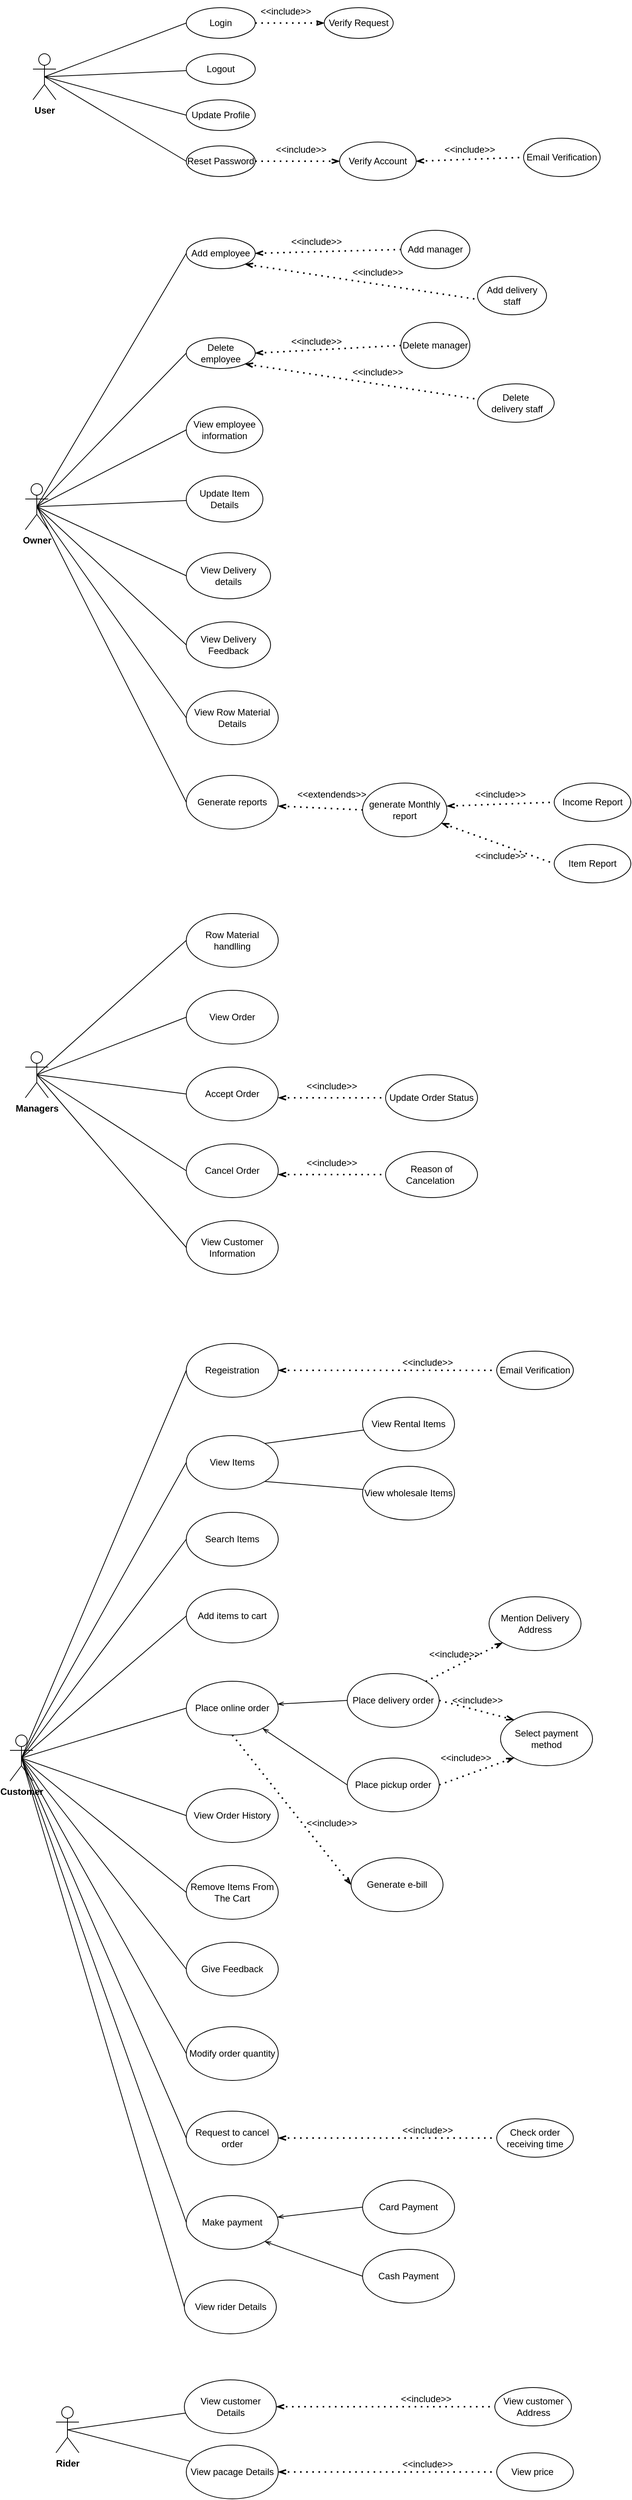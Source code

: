 <mxfile version="23.1.5" type="device">
  <diagram name="Page-1" id="PQzVQOpp44N9ju4Eo7jp">
    <mxGraphModel dx="1434" dy="836" grid="1" gridSize="10" guides="1" tooltips="1" connect="1" arrows="1" fold="1" page="1" pageScale="1" pageWidth="850" pageHeight="1100" math="0" shadow="0">
      <root>
        <mxCell id="0" />
        <mxCell id="1" parent="0" />
        <mxCell id="8U288hd-d6_1_I51lwPs-1" value="&lt;b&gt;User&lt;/b&gt;" style="shape=umlActor;verticalLabelPosition=bottom;verticalAlign=top;html=1;outlineConnect=0;" parent="1" vertex="1">
          <mxGeometry x="50" y="80" width="30" height="60" as="geometry" />
        </mxCell>
        <mxCell id="8U288hd-d6_1_I51lwPs-8" style="rounded=0;orthogonalLoop=1;jettySize=auto;html=1;endArrow=none;endFill=0;entryX=0.5;entryY=0.5;entryDx=0;entryDy=0;entryPerimeter=0;exitX=0;exitY=0.5;exitDx=0;exitDy=0;" parent="1" source="8U288hd-d6_1_I51lwPs-6" target="8U288hd-d6_1_I51lwPs-1" edge="1">
          <mxGeometry relative="1" as="geometry" />
        </mxCell>
        <mxCell id="8U288hd-d6_1_I51lwPs-6" value="Login" style="ellipse;whiteSpace=wrap;html=1;" parent="1" vertex="1">
          <mxGeometry x="250" y="20" width="90" height="40" as="geometry" />
        </mxCell>
        <mxCell id="8U288hd-d6_1_I51lwPs-7" value="Verify Request" style="ellipse;whiteSpace=wrap;html=1;" parent="1" vertex="1">
          <mxGeometry x="430" y="20" width="90" height="40" as="geometry" />
        </mxCell>
        <mxCell id="8U288hd-d6_1_I51lwPs-9" value="" style="endArrow=openThin;dashed=1;html=1;dashPattern=1 3;strokeWidth=2;rounded=0;exitX=1;exitY=0.5;exitDx=0;exitDy=0;entryX=0;entryY=0.5;entryDx=0;entryDy=0;startArrow=none;startFill=0;endFill=0;" parent="1" source="8U288hd-d6_1_I51lwPs-6" target="8U288hd-d6_1_I51lwPs-7" edge="1">
          <mxGeometry width="50" height="50" relative="1" as="geometry">
            <mxPoint x="460" y="220" as="sourcePoint" />
            <mxPoint x="510" y="170" as="targetPoint" />
          </mxGeometry>
        </mxCell>
        <mxCell id="8U288hd-d6_1_I51lwPs-10" value="&amp;lt;&amp;lt;include&amp;gt;&amp;gt;" style="text;html=1;strokeColor=none;fillColor=none;align=center;verticalAlign=middle;whiteSpace=wrap;rounded=0;" parent="1" vertex="1">
          <mxGeometry x="350" y="10" width="60" height="30" as="geometry" />
        </mxCell>
        <mxCell id="8U288hd-d6_1_I51lwPs-11" value="Logout" style="ellipse;whiteSpace=wrap;html=1;" parent="1" vertex="1">
          <mxGeometry x="250" y="80" width="90" height="40" as="geometry" />
        </mxCell>
        <mxCell id="8U288hd-d6_1_I51lwPs-12" style="rounded=0;orthogonalLoop=1;jettySize=auto;html=1;entryX=0.5;entryY=0.5;entryDx=0;entryDy=0;entryPerimeter=0;endArrow=none;endFill=0;" parent="1" source="8U288hd-d6_1_I51lwPs-11" target="8U288hd-d6_1_I51lwPs-1" edge="1">
          <mxGeometry relative="1" as="geometry" />
        </mxCell>
        <mxCell id="8U288hd-d6_1_I51lwPs-13" value="Update Profile" style="ellipse;whiteSpace=wrap;html=1;" parent="1" vertex="1">
          <mxGeometry x="250" y="140" width="90" height="40" as="geometry" />
        </mxCell>
        <mxCell id="8U288hd-d6_1_I51lwPs-14" style="rounded=0;orthogonalLoop=1;jettySize=auto;html=1;entryX=0.5;entryY=0.5;entryDx=0;entryDy=0;entryPerimeter=0;endArrow=none;endFill=0;exitX=0;exitY=0.5;exitDx=0;exitDy=0;" parent="1" source="8U288hd-d6_1_I51lwPs-13" target="8U288hd-d6_1_I51lwPs-1" edge="1">
          <mxGeometry relative="1" as="geometry" />
        </mxCell>
        <mxCell id="8U288hd-d6_1_I51lwPs-15" value="Reset Password" style="ellipse;whiteSpace=wrap;html=1;" parent="1" vertex="1">
          <mxGeometry x="250" y="200" width="90" height="40" as="geometry" />
        </mxCell>
        <mxCell id="8U288hd-d6_1_I51lwPs-16" style="edgeStyle=none;shape=connector;rounded=0;orthogonalLoop=1;jettySize=auto;html=1;entryX=0.5;entryY=0.5;entryDx=0;entryDy=0;entryPerimeter=0;labelBackgroundColor=default;strokeColor=default;align=center;verticalAlign=middle;fontFamily=Helvetica;fontSize=11;fontColor=default;endArrow=none;endFill=0;exitX=0;exitY=0.5;exitDx=0;exitDy=0;" parent="1" source="8U288hd-d6_1_I51lwPs-15" target="8U288hd-d6_1_I51lwPs-1" edge="1">
          <mxGeometry relative="1" as="geometry" />
        </mxCell>
        <mxCell id="8U288hd-d6_1_I51lwPs-17" value="Verify Account" style="ellipse;whiteSpace=wrap;html=1;" parent="1" vertex="1">
          <mxGeometry x="450" y="195" width="100" height="50" as="geometry" />
        </mxCell>
        <mxCell id="8U288hd-d6_1_I51lwPs-18" value="" style="endArrow=openThin;dashed=1;html=1;dashPattern=1 3;strokeWidth=2;rounded=0;exitX=1;exitY=0.5;exitDx=0;exitDy=0;entryX=0;entryY=0.5;entryDx=0;entryDy=0;startArrow=none;startFill=0;endFill=0;" parent="1" target="8U288hd-d6_1_I51lwPs-17" edge="1">
          <mxGeometry width="50" height="50" relative="1" as="geometry">
            <mxPoint x="340" y="220" as="sourcePoint" />
            <mxPoint x="530" y="350" as="targetPoint" />
          </mxGeometry>
        </mxCell>
        <mxCell id="8U288hd-d6_1_I51lwPs-19" value="&amp;lt;&amp;lt;include&amp;gt;&amp;gt;" style="text;html=1;strokeColor=none;fillColor=none;align=center;verticalAlign=middle;whiteSpace=wrap;rounded=0;" parent="1" vertex="1">
          <mxGeometry x="370" y="190" width="60" height="30" as="geometry" />
        </mxCell>
        <mxCell id="8U288hd-d6_1_I51lwPs-21" value="Email Verification" style="ellipse;whiteSpace=wrap;html=1;" parent="1" vertex="1">
          <mxGeometry x="690" y="190" width="100" height="50" as="geometry" />
        </mxCell>
        <mxCell id="8U288hd-d6_1_I51lwPs-24" value="" style="endArrow=none;dashed=1;html=1;dashPattern=1 3;strokeWidth=2;rounded=0;labelBackgroundColor=default;strokeColor=default;align=center;verticalAlign=middle;fontFamily=Helvetica;fontSize=11;fontColor=default;shape=connector;exitX=1;exitY=0.5;exitDx=0;exitDy=0;entryX=0;entryY=0.5;entryDx=0;entryDy=0;startArrow=openThin;startFill=0;" parent="1" source="8U288hd-d6_1_I51lwPs-17" target="8U288hd-d6_1_I51lwPs-21" edge="1">
          <mxGeometry width="50" height="50" relative="1" as="geometry">
            <mxPoint x="480" y="200" as="sourcePoint" />
            <mxPoint x="530" y="150" as="targetPoint" />
          </mxGeometry>
        </mxCell>
        <mxCell id="8U288hd-d6_1_I51lwPs-25" value="&amp;lt;&amp;lt;include&amp;gt;&amp;gt;" style="text;html=1;strokeColor=none;fillColor=none;align=center;verticalAlign=middle;whiteSpace=wrap;rounded=0;" parent="1" vertex="1">
          <mxGeometry x="590" y="190" width="60" height="30" as="geometry" />
        </mxCell>
        <mxCell id="8U288hd-d6_1_I51lwPs-26" value="&lt;b&gt;Owner&lt;br&gt;&lt;/b&gt;" style="shape=umlActor;verticalLabelPosition=bottom;verticalAlign=top;html=1;outlineConnect=0;" parent="1" vertex="1">
          <mxGeometry x="40" y="640" width="30" height="60" as="geometry" />
        </mxCell>
        <mxCell id="8U288hd-d6_1_I51lwPs-27" value="Add employee" style="ellipse;whiteSpace=wrap;html=1;" parent="1" vertex="1">
          <mxGeometry x="250" y="320" width="90" height="40" as="geometry" />
        </mxCell>
        <mxCell id="8U288hd-d6_1_I51lwPs-29" value="Add manager" style="ellipse;whiteSpace=wrap;html=1;" parent="1" vertex="1">
          <mxGeometry x="530" y="310" width="90" height="50" as="geometry" />
        </mxCell>
        <mxCell id="8U288hd-d6_1_I51lwPs-30" value="" style="endArrow=none;dashed=1;html=1;dashPattern=1 3;strokeWidth=2;rounded=0;labelBackgroundColor=default;strokeColor=default;align=center;verticalAlign=middle;fontFamily=Helvetica;fontSize=11;fontColor=default;shape=connector;exitX=1;exitY=0.5;exitDx=0;exitDy=0;entryX=0;entryY=0.5;entryDx=0;entryDy=0;startArrow=openThin;startFill=0;" parent="1" target="8U288hd-d6_1_I51lwPs-29" edge="1">
          <mxGeometry width="50" height="50" relative="1" as="geometry">
            <mxPoint x="340" y="340" as="sourcePoint" />
            <mxPoint x="330" y="270" as="targetPoint" />
          </mxGeometry>
        </mxCell>
        <mxCell id="8U288hd-d6_1_I51lwPs-31" value="&amp;lt;&amp;lt;include&amp;gt;&amp;gt;" style="text;html=1;strokeColor=none;fillColor=none;align=center;verticalAlign=middle;whiteSpace=wrap;rounded=0;" parent="1" vertex="1">
          <mxGeometry x="390" y="310" width="60" height="30" as="geometry" />
        </mxCell>
        <mxCell id="8U288hd-d6_1_I51lwPs-32" value="Add delivery staff" style="ellipse;whiteSpace=wrap;html=1;" parent="1" vertex="1">
          <mxGeometry x="630" y="370" width="90" height="50" as="geometry" />
        </mxCell>
        <mxCell id="8U288hd-d6_1_I51lwPs-33" value="" style="endArrow=none;dashed=1;html=1;dashPattern=1 3;strokeWidth=2;rounded=0;labelBackgroundColor=default;strokeColor=default;align=center;verticalAlign=middle;fontFamily=Helvetica;fontSize=11;fontColor=default;shape=connector;entryX=0;entryY=0.5;entryDx=0;entryDy=0;startArrow=openThin;startFill=0;exitX=1;exitY=1;exitDx=0;exitDy=0;" parent="1" source="8U288hd-d6_1_I51lwPs-27" edge="1">
          <mxGeometry width="50" height="50" relative="1" as="geometry">
            <mxPoint x="470" y="370" as="sourcePoint" />
            <mxPoint x="630" y="400" as="targetPoint" />
          </mxGeometry>
        </mxCell>
        <mxCell id="8U288hd-d6_1_I51lwPs-36" value="&amp;lt;&amp;lt;include&amp;gt;&amp;gt;" style="text;html=1;strokeColor=none;fillColor=none;align=center;verticalAlign=middle;whiteSpace=wrap;rounded=0;" parent="1" vertex="1">
          <mxGeometry x="470" y="350" width="60" height="30" as="geometry" />
        </mxCell>
        <mxCell id="8U288hd-d6_1_I51lwPs-48" style="edgeStyle=none;shape=connector;rounded=0;orthogonalLoop=1;jettySize=auto;html=1;labelBackgroundColor=default;strokeColor=default;align=center;verticalAlign=middle;fontFamily=Helvetica;fontSize=11;fontColor=default;endArrow=none;endFill=0;entryX=0.5;entryY=0.5;entryDx=0;entryDy=0;entryPerimeter=0;exitX=0;exitY=0.5;exitDx=0;exitDy=0;" parent="1" source="8U288hd-d6_1_I51lwPs-40" target="8U288hd-d6_1_I51lwPs-26" edge="1">
          <mxGeometry relative="1" as="geometry" />
        </mxCell>
        <mxCell id="8U288hd-d6_1_I51lwPs-40" value="Delete employee" style="ellipse;whiteSpace=wrap;html=1;" parent="1" vertex="1">
          <mxGeometry x="250" y="450" width="90" height="40" as="geometry" />
        </mxCell>
        <mxCell id="8U288hd-d6_1_I51lwPs-41" value="Delete manager" style="ellipse;whiteSpace=wrap;html=1;" parent="1" vertex="1">
          <mxGeometry x="530" y="430" width="90" height="60" as="geometry" />
        </mxCell>
        <mxCell id="8U288hd-d6_1_I51lwPs-42" value="" style="endArrow=none;dashed=1;html=1;dashPattern=1 3;strokeWidth=2;rounded=0;labelBackgroundColor=default;strokeColor=default;align=center;verticalAlign=middle;fontFamily=Helvetica;fontSize=11;fontColor=default;shape=connector;exitX=1;exitY=0.5;exitDx=0;exitDy=0;entryX=0;entryY=0.5;entryDx=0;entryDy=0;startArrow=openThin;startFill=0;" parent="1" target="8U288hd-d6_1_I51lwPs-41" edge="1">
          <mxGeometry width="50" height="50" relative="1" as="geometry">
            <mxPoint x="340" y="470" as="sourcePoint" />
            <mxPoint x="330" y="400" as="targetPoint" />
          </mxGeometry>
        </mxCell>
        <mxCell id="8U288hd-d6_1_I51lwPs-43" value="&amp;lt;&amp;lt;include&amp;gt;&amp;gt;" style="text;html=1;strokeColor=none;fillColor=none;align=center;verticalAlign=middle;whiteSpace=wrap;rounded=0;" parent="1" vertex="1">
          <mxGeometry x="390" y="440" width="60" height="30" as="geometry" />
        </mxCell>
        <mxCell id="8U288hd-d6_1_I51lwPs-44" value="Delete&lt;br&gt;&amp;nbsp;delivery staff" style="ellipse;whiteSpace=wrap;html=1;" parent="1" vertex="1">
          <mxGeometry x="630" y="510" width="100" height="50" as="geometry" />
        </mxCell>
        <mxCell id="8U288hd-d6_1_I51lwPs-45" value="" style="endArrow=none;dashed=1;html=1;dashPattern=1 3;strokeWidth=2;rounded=0;labelBackgroundColor=default;strokeColor=default;align=center;verticalAlign=middle;fontFamily=Helvetica;fontSize=11;fontColor=default;shape=connector;entryX=0;entryY=0.5;entryDx=0;entryDy=0;startArrow=openThin;startFill=0;exitX=1;exitY=1;exitDx=0;exitDy=0;" parent="1" source="8U288hd-d6_1_I51lwPs-40" edge="1">
          <mxGeometry width="50" height="50" relative="1" as="geometry">
            <mxPoint x="470" y="500" as="sourcePoint" />
            <mxPoint x="630" y="530" as="targetPoint" />
          </mxGeometry>
        </mxCell>
        <mxCell id="8U288hd-d6_1_I51lwPs-46" value="&amp;lt;&amp;lt;include&amp;gt;&amp;gt;" style="text;html=1;strokeColor=none;fillColor=none;align=center;verticalAlign=middle;whiteSpace=wrap;rounded=0;" parent="1" vertex="1">
          <mxGeometry x="470" y="480" width="60" height="30" as="geometry" />
        </mxCell>
        <mxCell id="8U288hd-d6_1_I51lwPs-47" style="edgeStyle=none;shape=connector;rounded=0;orthogonalLoop=1;jettySize=auto;html=1;entryX=0.5;entryY=0.5;entryDx=0;entryDy=0;entryPerimeter=0;labelBackgroundColor=default;strokeColor=default;align=center;verticalAlign=middle;fontFamily=Helvetica;fontSize=11;fontColor=default;endArrow=none;endFill=0;exitX=0;exitY=0.5;exitDx=0;exitDy=0;" parent="1" source="8U288hd-d6_1_I51lwPs-27" target="8U288hd-d6_1_I51lwPs-26" edge="1">
          <mxGeometry relative="1" as="geometry" />
        </mxCell>
        <mxCell id="8U288hd-d6_1_I51lwPs-49" value="View employee information" style="ellipse;whiteSpace=wrap;html=1;" parent="1" vertex="1">
          <mxGeometry x="250" y="540" width="100" height="60" as="geometry" />
        </mxCell>
        <mxCell id="8U288hd-d6_1_I51lwPs-50" style="edgeStyle=none;shape=connector;rounded=0;orthogonalLoop=1;jettySize=auto;html=1;entryX=0.5;entryY=0.5;entryDx=0;entryDy=0;entryPerimeter=0;labelBackgroundColor=default;strokeColor=default;align=center;verticalAlign=middle;fontFamily=Helvetica;fontSize=11;fontColor=default;endArrow=none;endFill=0;exitX=0;exitY=0.5;exitDx=0;exitDy=0;" parent="1" source="8U288hd-d6_1_I51lwPs-49" target="8U288hd-d6_1_I51lwPs-26" edge="1">
          <mxGeometry relative="1" as="geometry" />
        </mxCell>
        <mxCell id="8U288hd-d6_1_I51lwPs-51" value="Update Item Details&lt;br&gt;" style="ellipse;whiteSpace=wrap;html=1;" parent="1" vertex="1">
          <mxGeometry x="250" y="630" width="100" height="60" as="geometry" />
        </mxCell>
        <mxCell id="8U288hd-d6_1_I51lwPs-52" style="edgeStyle=none;shape=connector;rounded=0;orthogonalLoop=1;jettySize=auto;html=1;entryX=0.5;entryY=0.5;entryDx=0;entryDy=0;entryPerimeter=0;labelBackgroundColor=default;strokeColor=default;align=center;verticalAlign=middle;fontFamily=Helvetica;fontSize=11;fontColor=default;endArrow=none;endFill=0;" parent="1" source="8U288hd-d6_1_I51lwPs-51" target="8U288hd-d6_1_I51lwPs-26" edge="1">
          <mxGeometry relative="1" as="geometry" />
        </mxCell>
        <mxCell id="8U288hd-d6_1_I51lwPs-53" value="View Delivery details" style="ellipse;whiteSpace=wrap;html=1;" parent="1" vertex="1">
          <mxGeometry x="250" y="730" width="110" height="60" as="geometry" />
        </mxCell>
        <mxCell id="8U288hd-d6_1_I51lwPs-54" style="edgeStyle=none;shape=connector;rounded=0;orthogonalLoop=1;jettySize=auto;html=1;entryX=0.5;entryY=0.5;entryDx=0;entryDy=0;entryPerimeter=0;labelBackgroundColor=default;strokeColor=default;align=center;verticalAlign=middle;fontFamily=Helvetica;fontSize=11;fontColor=default;endArrow=none;endFill=0;exitX=0;exitY=0.5;exitDx=0;exitDy=0;" parent="1" source="8U288hd-d6_1_I51lwPs-53" target="8U288hd-d6_1_I51lwPs-26" edge="1">
          <mxGeometry relative="1" as="geometry" />
        </mxCell>
        <mxCell id="8U288hd-d6_1_I51lwPs-56" value="View Delivery Feedback" style="ellipse;whiteSpace=wrap;html=1;" parent="1" vertex="1">
          <mxGeometry x="250" y="820" width="110" height="60" as="geometry" />
        </mxCell>
        <mxCell id="8U288hd-d6_1_I51lwPs-57" style="edgeStyle=none;shape=connector;rounded=0;orthogonalLoop=1;jettySize=auto;html=1;entryX=0.5;entryY=0.5;entryDx=0;entryDy=0;entryPerimeter=0;labelBackgroundColor=default;strokeColor=default;align=center;verticalAlign=middle;fontFamily=Helvetica;fontSize=11;fontColor=default;endArrow=none;endFill=0;exitX=0;exitY=0.5;exitDx=0;exitDy=0;" parent="1" source="8U288hd-d6_1_I51lwPs-56" target="8U288hd-d6_1_I51lwPs-26" edge="1">
          <mxGeometry relative="1" as="geometry" />
        </mxCell>
        <mxCell id="8U288hd-d6_1_I51lwPs-59" style="edgeStyle=none;shape=connector;rounded=0;orthogonalLoop=1;jettySize=auto;html=1;labelBackgroundColor=default;strokeColor=default;align=center;verticalAlign=middle;fontFamily=Helvetica;fontSize=11;fontColor=default;endArrow=none;endFill=0;entryX=0.5;entryY=0.5;entryDx=0;entryDy=0;entryPerimeter=0;exitX=0;exitY=0.5;exitDx=0;exitDy=0;" parent="1" source="8U288hd-d6_1_I51lwPs-58" target="8U288hd-d6_1_I51lwPs-26" edge="1">
          <mxGeometry relative="1" as="geometry" />
        </mxCell>
        <mxCell id="8U288hd-d6_1_I51lwPs-58" value="View Row Material Details" style="ellipse;whiteSpace=wrap;html=1;" parent="1" vertex="1">
          <mxGeometry x="250" y="910" width="120" height="70" as="geometry" />
        </mxCell>
        <mxCell id="8U288hd-d6_1_I51lwPs-60" value="Generate reports" style="ellipse;whiteSpace=wrap;html=1;" parent="1" vertex="1">
          <mxGeometry x="250" y="1020" width="120" height="70" as="geometry" />
        </mxCell>
        <mxCell id="8U288hd-d6_1_I51lwPs-61" style="edgeStyle=none;shape=connector;rounded=0;orthogonalLoop=1;jettySize=auto;html=1;entryX=0.5;entryY=0.5;entryDx=0;entryDy=0;entryPerimeter=0;labelBackgroundColor=default;strokeColor=default;align=center;verticalAlign=middle;fontFamily=Helvetica;fontSize=11;fontColor=default;endArrow=none;endFill=0;exitX=0;exitY=0.5;exitDx=0;exitDy=0;" parent="1" source="8U288hd-d6_1_I51lwPs-60" target="8U288hd-d6_1_I51lwPs-26" edge="1">
          <mxGeometry relative="1" as="geometry" />
        </mxCell>
        <mxCell id="8U288hd-d6_1_I51lwPs-62" value="generate Monthly report" style="ellipse;whiteSpace=wrap;html=1;" parent="1" vertex="1">
          <mxGeometry x="480" y="1030" width="110" height="70" as="geometry" />
        </mxCell>
        <mxCell id="8U288hd-d6_1_I51lwPs-63" value="" style="endArrow=none;dashed=1;html=1;dashPattern=1 3;strokeWidth=2;rounded=0;labelBackgroundColor=default;strokeColor=default;align=center;verticalAlign=middle;fontFamily=Helvetica;fontSize=11;fontColor=default;shape=connector;exitX=1;exitY=0.5;exitDx=0;exitDy=0;entryX=0;entryY=0.5;entryDx=0;entryDy=0;startArrow=openThin;startFill=0;" parent="1" target="8U288hd-d6_1_I51lwPs-62" edge="1">
          <mxGeometry width="50" height="50" relative="1" as="geometry">
            <mxPoint x="370" y="1060" as="sourcePoint" />
            <mxPoint x="350" y="990" as="targetPoint" />
          </mxGeometry>
        </mxCell>
        <mxCell id="8U288hd-d6_1_I51lwPs-64" value="&amp;lt;&amp;lt;extendends&amp;gt;&amp;gt;" style="text;html=1;strokeColor=none;fillColor=none;align=center;verticalAlign=middle;whiteSpace=wrap;rounded=0;" parent="1" vertex="1">
          <mxGeometry x="410" y="1030" width="60" height="30" as="geometry" />
        </mxCell>
        <mxCell id="8U288hd-d6_1_I51lwPs-67" value="Income Report" style="ellipse;whiteSpace=wrap;html=1;" parent="1" vertex="1">
          <mxGeometry x="730" y="1030" width="100" height="50" as="geometry" />
        </mxCell>
        <mxCell id="8U288hd-d6_1_I51lwPs-68" value="" style="endArrow=none;dashed=1;html=1;dashPattern=1 3;strokeWidth=2;rounded=0;labelBackgroundColor=default;strokeColor=default;align=center;verticalAlign=middle;fontFamily=Helvetica;fontSize=11;fontColor=default;shape=connector;exitX=1;exitY=0.5;exitDx=0;exitDy=0;entryX=0;entryY=0.5;entryDx=0;entryDy=0;startArrow=openThin;startFill=0;" parent="1" target="8U288hd-d6_1_I51lwPs-67" edge="1">
          <mxGeometry width="50" height="50" relative="1" as="geometry">
            <mxPoint x="590" y="1060" as="sourcePoint" />
            <mxPoint x="570" y="990" as="targetPoint" />
          </mxGeometry>
        </mxCell>
        <mxCell id="8U288hd-d6_1_I51lwPs-69" value="&amp;lt;&amp;lt;include&amp;gt;&amp;gt;" style="text;html=1;strokeColor=none;fillColor=none;align=center;verticalAlign=middle;whiteSpace=wrap;rounded=0;" parent="1" vertex="1">
          <mxGeometry x="630" y="1030" width="60" height="30" as="geometry" />
        </mxCell>
        <mxCell id="8U288hd-d6_1_I51lwPs-70" value="Item Report" style="ellipse;whiteSpace=wrap;html=1;" parent="1" vertex="1">
          <mxGeometry x="730" y="1110" width="100" height="50" as="geometry" />
        </mxCell>
        <mxCell id="8U288hd-d6_1_I51lwPs-71" value="" style="endArrow=none;dashed=1;html=1;dashPattern=1 3;strokeWidth=2;rounded=0;labelBackgroundColor=default;strokeColor=default;align=center;verticalAlign=middle;fontFamily=Helvetica;fontSize=11;fontColor=default;shape=connector;entryX=0;entryY=0.5;entryDx=0;entryDy=0;startArrow=openThin;startFill=0;" parent="1" source="8U288hd-d6_1_I51lwPs-62" target="8U288hd-d6_1_I51lwPs-70" edge="1">
          <mxGeometry width="50" height="50" relative="1" as="geometry">
            <mxPoint x="590" y="1140" as="sourcePoint" />
            <mxPoint x="570" y="1070" as="targetPoint" />
          </mxGeometry>
        </mxCell>
        <mxCell id="8U288hd-d6_1_I51lwPs-72" value="&amp;lt;&amp;lt;include&amp;gt;&amp;gt;" style="text;html=1;strokeColor=none;fillColor=none;align=center;verticalAlign=middle;whiteSpace=wrap;rounded=0;" parent="1" vertex="1">
          <mxGeometry x="630" y="1110" width="60" height="30" as="geometry" />
        </mxCell>
        <mxCell id="8U288hd-d6_1_I51lwPs-74" value="&lt;b&gt;Managers&lt;br&gt;&lt;/b&gt;" style="shape=umlActor;verticalLabelPosition=bottom;verticalAlign=top;html=1;outlineConnect=0;" parent="1" vertex="1">
          <mxGeometry x="40" y="1380" width="30" height="60" as="geometry" />
        </mxCell>
        <mxCell id="8U288hd-d6_1_I51lwPs-75" value="Row Material handlling" style="ellipse;whiteSpace=wrap;html=1;" parent="1" vertex="1">
          <mxGeometry x="250" y="1200" width="120" height="70" as="geometry" />
        </mxCell>
        <mxCell id="8U288hd-d6_1_I51lwPs-76" style="edgeStyle=none;shape=connector;rounded=0;orthogonalLoop=1;jettySize=auto;html=1;entryX=0.5;entryY=0.5;entryDx=0;entryDy=0;entryPerimeter=0;labelBackgroundColor=default;strokeColor=default;align=center;verticalAlign=middle;fontFamily=Helvetica;fontSize=11;fontColor=default;endArrow=none;endFill=0;exitX=0;exitY=0.5;exitDx=0;exitDy=0;" parent="1" source="8U288hd-d6_1_I51lwPs-75" target="8U288hd-d6_1_I51lwPs-74" edge="1">
          <mxGeometry relative="1" as="geometry" />
        </mxCell>
        <mxCell id="8U288hd-d6_1_I51lwPs-77" value="View Order" style="ellipse;whiteSpace=wrap;html=1;" parent="1" vertex="1">
          <mxGeometry x="250" y="1300" width="120" height="70" as="geometry" />
        </mxCell>
        <mxCell id="8U288hd-d6_1_I51lwPs-78" value="Accept Order" style="ellipse;whiteSpace=wrap;html=1;" parent="1" vertex="1">
          <mxGeometry x="250" y="1400" width="120" height="70" as="geometry" />
        </mxCell>
        <mxCell id="8U288hd-d6_1_I51lwPs-79" value="Update Order Status" style="ellipse;whiteSpace=wrap;html=1;" parent="1" vertex="1">
          <mxGeometry x="510" y="1410" width="120" height="60" as="geometry" />
        </mxCell>
        <mxCell id="8U288hd-d6_1_I51lwPs-80" value="" style="endArrow=none;dashed=1;html=1;dashPattern=1 3;strokeWidth=2;rounded=0;labelBackgroundColor=default;strokeColor=default;align=center;verticalAlign=middle;fontFamily=Helvetica;fontSize=11;fontColor=default;shape=connector;exitX=1;exitY=0.5;exitDx=0;exitDy=0;entryX=0;entryY=0.5;entryDx=0;entryDy=0;startArrow=openThin;startFill=0;" parent="1" target="8U288hd-d6_1_I51lwPs-79" edge="1">
          <mxGeometry width="50" height="50" relative="1" as="geometry">
            <mxPoint x="370" y="1440" as="sourcePoint" />
            <mxPoint x="350" y="1370" as="targetPoint" />
          </mxGeometry>
        </mxCell>
        <mxCell id="8U288hd-d6_1_I51lwPs-81" value="&amp;lt;&amp;lt;include&amp;gt;&amp;gt;" style="text;html=1;strokeColor=none;fillColor=none;align=center;verticalAlign=middle;whiteSpace=wrap;rounded=0;" parent="1" vertex="1">
          <mxGeometry x="410" y="1410" width="60" height="30" as="geometry" />
        </mxCell>
        <mxCell id="8U288hd-d6_1_I51lwPs-88" style="edgeStyle=none;shape=connector;rounded=0;orthogonalLoop=1;jettySize=auto;html=1;labelBackgroundColor=default;strokeColor=default;align=center;verticalAlign=middle;fontFamily=Helvetica;fontSize=11;fontColor=default;endArrow=none;endFill=0;entryX=0.5;entryY=0.5;entryDx=0;entryDy=0;entryPerimeter=0;exitX=0;exitY=0.5;exitDx=0;exitDy=0;" parent="1" source="8U288hd-d6_1_I51lwPs-82" target="8U288hd-d6_1_I51lwPs-74" edge="1">
          <mxGeometry relative="1" as="geometry">
            <mxPoint x="130" y="1480" as="targetPoint" />
          </mxGeometry>
        </mxCell>
        <mxCell id="8U288hd-d6_1_I51lwPs-82" value="Cancel Order" style="ellipse;whiteSpace=wrap;html=1;" parent="1" vertex="1">
          <mxGeometry x="250" y="1500" width="120" height="70" as="geometry" />
        </mxCell>
        <mxCell id="8U288hd-d6_1_I51lwPs-83" value="Reason of Cancelation&amp;nbsp;" style="ellipse;whiteSpace=wrap;html=1;" parent="1" vertex="1">
          <mxGeometry x="510" y="1510" width="120" height="60" as="geometry" />
        </mxCell>
        <mxCell id="8U288hd-d6_1_I51lwPs-84" value="" style="endArrow=none;dashed=1;html=1;dashPattern=1 3;strokeWidth=2;rounded=0;labelBackgroundColor=default;strokeColor=default;align=center;verticalAlign=middle;fontFamily=Helvetica;fontSize=11;fontColor=default;shape=connector;exitX=1;exitY=0.5;exitDx=0;exitDy=0;entryX=0;entryY=0.5;entryDx=0;entryDy=0;startArrow=openThin;startFill=0;" parent="1" target="8U288hd-d6_1_I51lwPs-83" edge="1">
          <mxGeometry width="50" height="50" relative="1" as="geometry">
            <mxPoint x="370" y="1540" as="sourcePoint" />
            <mxPoint x="350" y="1470" as="targetPoint" />
          </mxGeometry>
        </mxCell>
        <mxCell id="8U288hd-d6_1_I51lwPs-85" value="&amp;lt;&amp;lt;include&amp;gt;&amp;gt;" style="text;html=1;strokeColor=none;fillColor=none;align=center;verticalAlign=middle;whiteSpace=wrap;rounded=0;" parent="1" vertex="1">
          <mxGeometry x="410" y="1510" width="60" height="30" as="geometry" />
        </mxCell>
        <mxCell id="8U288hd-d6_1_I51lwPs-86" style="edgeStyle=none;shape=connector;rounded=0;orthogonalLoop=1;jettySize=auto;html=1;entryX=0.5;entryY=0.5;entryDx=0;entryDy=0;entryPerimeter=0;labelBackgroundColor=default;strokeColor=default;align=center;verticalAlign=middle;fontFamily=Helvetica;fontSize=11;fontColor=default;endArrow=none;endFill=0;exitX=0;exitY=0.5;exitDx=0;exitDy=0;" parent="1" source="8U288hd-d6_1_I51lwPs-77" target="8U288hd-d6_1_I51lwPs-74" edge="1">
          <mxGeometry relative="1" as="geometry" />
        </mxCell>
        <mxCell id="8U288hd-d6_1_I51lwPs-87" style="edgeStyle=none;shape=connector;rounded=0;orthogonalLoop=1;jettySize=auto;html=1;entryX=0.5;entryY=0.5;entryDx=0;entryDy=0;entryPerimeter=0;labelBackgroundColor=default;strokeColor=default;align=center;verticalAlign=middle;fontFamily=Helvetica;fontSize=11;fontColor=default;endArrow=none;endFill=0;exitX=0;exitY=0.5;exitDx=0;exitDy=0;" parent="1" source="8U288hd-d6_1_I51lwPs-78" target="8U288hd-d6_1_I51lwPs-74" edge="1">
          <mxGeometry relative="1" as="geometry" />
        </mxCell>
        <mxCell id="8U288hd-d6_1_I51lwPs-89" value="View Customer Information" style="ellipse;whiteSpace=wrap;html=1;" parent="1" vertex="1">
          <mxGeometry x="250" y="1600" width="120" height="70" as="geometry" />
        </mxCell>
        <mxCell id="8U288hd-d6_1_I51lwPs-90" style="edgeStyle=none;shape=connector;rounded=0;orthogonalLoop=1;jettySize=auto;html=1;entryX=0.5;entryY=0.5;entryDx=0;entryDy=0;entryPerimeter=0;labelBackgroundColor=default;strokeColor=default;align=center;verticalAlign=middle;fontFamily=Helvetica;fontSize=11;fontColor=default;endArrow=none;endFill=0;exitX=0;exitY=0.5;exitDx=0;exitDy=0;" parent="1" source="8U288hd-d6_1_I51lwPs-89" target="8U288hd-d6_1_I51lwPs-74" edge="1">
          <mxGeometry relative="1" as="geometry" />
        </mxCell>
        <mxCell id="8U288hd-d6_1_I51lwPs-91" value="&lt;b&gt;Customer&lt;br&gt;&lt;/b&gt;" style="shape=umlActor;verticalLabelPosition=bottom;verticalAlign=top;html=1;outlineConnect=0;" parent="1" vertex="1">
          <mxGeometry x="20" y="2270" width="30" height="60" as="geometry" />
        </mxCell>
        <mxCell id="8U288hd-d6_1_I51lwPs-92" value="Regeistration" style="ellipse;whiteSpace=wrap;html=1;" parent="1" vertex="1">
          <mxGeometry x="250" y="1760" width="120" height="70" as="geometry" />
        </mxCell>
        <mxCell id="8U288hd-d6_1_I51lwPs-94" value="Email Verification" style="ellipse;whiteSpace=wrap;html=1;" parent="1" vertex="1">
          <mxGeometry x="655" y="1770" width="100" height="50" as="geometry" />
        </mxCell>
        <mxCell id="8U288hd-d6_1_I51lwPs-96" value="&amp;lt;&amp;lt;include&amp;gt;&amp;gt;" style="text;html=1;strokeColor=none;fillColor=none;align=center;verticalAlign=middle;whiteSpace=wrap;rounded=0;" parent="1" vertex="1">
          <mxGeometry x="535" y="1770" width="60" height="30" as="geometry" />
        </mxCell>
        <mxCell id="8U288hd-d6_1_I51lwPs-97" value="" style="endArrow=none;dashed=1;html=1;dashPattern=1 3;strokeWidth=2;rounded=0;labelBackgroundColor=default;strokeColor=default;align=center;verticalAlign=middle;fontFamily=Helvetica;fontSize=11;fontColor=default;shape=connector;entryX=0;entryY=0.5;entryDx=0;entryDy=0;exitX=1;exitY=0.5;exitDx=0;exitDy=0;startArrow=openThin;startFill=0;" parent="1" source="8U288hd-d6_1_I51lwPs-92" target="8U288hd-d6_1_I51lwPs-94" edge="1">
          <mxGeometry width="50" height="50" relative="1" as="geometry">
            <mxPoint x="395" y="2000" as="sourcePoint" />
            <mxPoint x="445" y="1950" as="targetPoint" />
          </mxGeometry>
        </mxCell>
        <mxCell id="8U288hd-d6_1_I51lwPs-98" style="edgeStyle=none;shape=connector;rounded=0;orthogonalLoop=1;jettySize=auto;html=1;entryX=0.5;entryY=0.5;entryDx=0;entryDy=0;entryPerimeter=0;labelBackgroundColor=default;strokeColor=default;align=center;verticalAlign=middle;fontFamily=Helvetica;fontSize=11;fontColor=default;endArrow=none;endFill=0;exitX=0;exitY=0.5;exitDx=0;exitDy=0;" parent="1" source="8U288hd-d6_1_I51lwPs-92" target="8U288hd-d6_1_I51lwPs-91" edge="1">
          <mxGeometry relative="1" as="geometry" />
        </mxCell>
        <mxCell id="8U288hd-d6_1_I51lwPs-99" value="View Items" style="ellipse;whiteSpace=wrap;html=1;" parent="1" vertex="1">
          <mxGeometry x="250" y="1880" width="120" height="70" as="geometry" />
        </mxCell>
        <mxCell id="8U288hd-d6_1_I51lwPs-100" style="edgeStyle=none;shape=connector;rounded=0;orthogonalLoop=1;jettySize=auto;html=1;entryX=0.5;entryY=0.5;entryDx=0;entryDy=0;entryPerimeter=0;labelBackgroundColor=default;strokeColor=default;align=center;verticalAlign=middle;fontFamily=Helvetica;fontSize=11;fontColor=default;endArrow=none;endFill=0;exitX=0;exitY=0.5;exitDx=0;exitDy=0;" parent="1" source="8U288hd-d6_1_I51lwPs-99" target="8U288hd-d6_1_I51lwPs-91" edge="1">
          <mxGeometry relative="1" as="geometry" />
        </mxCell>
        <mxCell id="8U288hd-d6_1_I51lwPs-101" value="Search Items" style="ellipse;whiteSpace=wrap;html=1;" parent="1" vertex="1">
          <mxGeometry x="250" y="1980" width="120" height="70" as="geometry" />
        </mxCell>
        <mxCell id="8U288hd-d6_1_I51lwPs-102" style="edgeStyle=none;shape=connector;rounded=0;orthogonalLoop=1;jettySize=auto;html=1;entryX=0.5;entryY=0.5;entryDx=0;entryDy=0;entryPerimeter=0;labelBackgroundColor=default;strokeColor=default;align=center;verticalAlign=middle;fontFamily=Helvetica;fontSize=11;fontColor=default;endArrow=none;endFill=0;exitX=0;exitY=0.5;exitDx=0;exitDy=0;" parent="1" source="8U288hd-d6_1_I51lwPs-101" target="8U288hd-d6_1_I51lwPs-91" edge="1">
          <mxGeometry relative="1" as="geometry" />
        </mxCell>
        <mxCell id="8U288hd-d6_1_I51lwPs-103" value="Add items to cart" style="ellipse;whiteSpace=wrap;html=1;" parent="1" vertex="1">
          <mxGeometry x="250" y="2080" width="120" height="70" as="geometry" />
        </mxCell>
        <mxCell id="8U288hd-d6_1_I51lwPs-104" value="Place online order" style="ellipse;whiteSpace=wrap;html=1;" parent="1" vertex="1">
          <mxGeometry x="250" y="2200" width="120" height="70" as="geometry" />
        </mxCell>
        <mxCell id="8U288hd-d6_1_I51lwPs-105" style="edgeStyle=none;shape=connector;rounded=0;orthogonalLoop=1;jettySize=auto;html=1;entryX=0.5;entryY=0.5;entryDx=0;entryDy=0;entryPerimeter=0;labelBackgroundColor=default;strokeColor=default;align=center;verticalAlign=middle;fontFamily=Helvetica;fontSize=11;fontColor=default;endArrow=none;endFill=0;exitX=0;exitY=0.5;exitDx=0;exitDy=0;" parent="1" source="8U288hd-d6_1_I51lwPs-104" target="8U288hd-d6_1_I51lwPs-91" edge="1">
          <mxGeometry relative="1" as="geometry" />
        </mxCell>
        <mxCell id="8U288hd-d6_1_I51lwPs-106" style="edgeStyle=none;shape=connector;rounded=0;orthogonalLoop=1;jettySize=auto;html=1;entryX=0.5;entryY=0.5;entryDx=0;entryDy=0;entryPerimeter=0;labelBackgroundColor=default;strokeColor=default;align=center;verticalAlign=middle;fontFamily=Helvetica;fontSize=11;fontColor=default;endArrow=none;endFill=0;exitX=0;exitY=0.5;exitDx=0;exitDy=0;" parent="1" source="8U288hd-d6_1_I51lwPs-103" target="8U288hd-d6_1_I51lwPs-91" edge="1">
          <mxGeometry relative="1" as="geometry" />
        </mxCell>
        <mxCell id="8U288hd-d6_1_I51lwPs-107" value="Place delivery order" style="ellipse;whiteSpace=wrap;html=1;" parent="1" vertex="1">
          <mxGeometry x="460" y="2190" width="120" height="70" as="geometry" />
        </mxCell>
        <mxCell id="8U288hd-d6_1_I51lwPs-110" style="edgeStyle=none;shape=connector;rounded=0;orthogonalLoop=1;jettySize=auto;html=1;labelBackgroundColor=default;strokeColor=default;align=center;verticalAlign=middle;fontFamily=Helvetica;fontSize=11;fontColor=default;endArrow=openThin;endFill=0;startArrow=none;startFill=0;exitX=0;exitY=0.5;exitDx=0;exitDy=0;" parent="1" source="8U288hd-d6_1_I51lwPs-108" target="8U288hd-d6_1_I51lwPs-104" edge="1">
          <mxGeometry relative="1" as="geometry" />
        </mxCell>
        <mxCell id="8U288hd-d6_1_I51lwPs-108" value="Place pickup order" style="ellipse;whiteSpace=wrap;html=1;" parent="1" vertex="1">
          <mxGeometry x="460" y="2300" width="120" height="70" as="geometry" />
        </mxCell>
        <mxCell id="8U288hd-d6_1_I51lwPs-109" value="" style="endArrow=none;html=1;rounded=0;labelBackgroundColor=default;strokeColor=default;align=center;verticalAlign=middle;fontFamily=Helvetica;fontSize=11;fontColor=default;shape=connector;entryX=0;entryY=0.5;entryDx=0;entryDy=0;exitX=0.992;exitY=0.424;exitDx=0;exitDy=0;exitPerimeter=0;startArrow=openThin;startFill=0;" parent="1" source="8U288hd-d6_1_I51lwPs-104" target="8U288hd-d6_1_I51lwPs-107" edge="1">
          <mxGeometry width="50" height="50" relative="1" as="geometry">
            <mxPoint x="470" y="2510" as="sourcePoint" />
            <mxPoint x="520" y="2460" as="targetPoint" />
          </mxGeometry>
        </mxCell>
        <mxCell id="8U288hd-d6_1_I51lwPs-111" value="Select payment method" style="ellipse;whiteSpace=wrap;html=1;" parent="1" vertex="1">
          <mxGeometry x="660" y="2240" width="120" height="70" as="geometry" />
        </mxCell>
        <mxCell id="8U288hd-d6_1_I51lwPs-112" value="" style="endArrow=openThin;dashed=1;html=1;dashPattern=1 3;strokeWidth=2;rounded=0;labelBackgroundColor=default;strokeColor=default;align=center;verticalAlign=middle;fontFamily=Helvetica;fontSize=11;fontColor=default;shape=connector;exitX=1;exitY=0.5;exitDx=0;exitDy=0;entryX=0;entryY=0;entryDx=0;entryDy=0;endFill=0;" parent="1" source="8U288hd-d6_1_I51lwPs-107" target="8U288hd-d6_1_I51lwPs-111" edge="1">
          <mxGeometry width="50" height="50" relative="1" as="geometry">
            <mxPoint x="740" y="2510" as="sourcePoint" />
            <mxPoint x="790" y="2460" as="targetPoint" />
          </mxGeometry>
        </mxCell>
        <mxCell id="8U288hd-d6_1_I51lwPs-113" value="" style="endArrow=openThin;dashed=1;html=1;dashPattern=1 3;strokeWidth=2;rounded=0;labelBackgroundColor=default;strokeColor=default;align=center;verticalAlign=middle;fontFamily=Helvetica;fontSize=11;fontColor=default;shape=connector;exitX=1;exitY=0.5;exitDx=0;exitDy=0;entryX=0;entryY=1;entryDx=0;entryDy=0;endFill=0;" parent="1" source="8U288hd-d6_1_I51lwPs-108" target="8U288hd-d6_1_I51lwPs-111" edge="1">
          <mxGeometry width="50" height="50" relative="1" as="geometry">
            <mxPoint x="605" y="2415" as="sourcePoint" />
            <mxPoint x="707" y="2430" as="targetPoint" />
          </mxGeometry>
        </mxCell>
        <mxCell id="8U288hd-d6_1_I51lwPs-114" value="&amp;lt;&amp;lt;include&amp;gt;&amp;gt;" style="text;html=1;strokeColor=none;fillColor=none;align=center;verticalAlign=middle;whiteSpace=wrap;rounded=0;" parent="1" vertex="1">
          <mxGeometry x="600" y="2210" width="60" height="30" as="geometry" />
        </mxCell>
        <mxCell id="8U288hd-d6_1_I51lwPs-115" value="&amp;lt;&amp;lt;include&amp;gt;&amp;gt;" style="text;html=1;strokeColor=none;fillColor=none;align=center;verticalAlign=middle;whiteSpace=wrap;rounded=0;" parent="1" vertex="1">
          <mxGeometry x="585" y="2285" width="60" height="30" as="geometry" />
        </mxCell>
        <mxCell id="8U288hd-d6_1_I51lwPs-116" value="Mention Delivery Address" style="ellipse;whiteSpace=wrap;html=1;" parent="1" vertex="1">
          <mxGeometry x="645" y="2090" width="120" height="70" as="geometry" />
        </mxCell>
        <mxCell id="8U288hd-d6_1_I51lwPs-123" value="" style="endArrow=openThin;dashed=1;html=1;dashPattern=1 3;strokeWidth=2;rounded=0;labelBackgroundColor=default;strokeColor=default;align=center;verticalAlign=middle;fontFamily=Helvetica;fontSize=11;fontColor=default;shape=connector;exitX=1;exitY=0;exitDx=0;exitDy=0;entryX=0;entryY=1;entryDx=0;entryDy=0;endFill=0;" parent="1" source="8U288hd-d6_1_I51lwPs-107" target="8U288hd-d6_1_I51lwPs-116" edge="1">
          <mxGeometry width="50" height="50" relative="1" as="geometry">
            <mxPoint x="578" y="2380" as="sourcePoint" />
            <mxPoint x="680" y="2395" as="targetPoint" />
            <Array as="points" />
          </mxGeometry>
        </mxCell>
        <mxCell id="8U288hd-d6_1_I51lwPs-124" value="&amp;lt;&amp;lt;include&amp;gt;&amp;gt;" style="text;html=1;strokeColor=none;fillColor=none;align=center;verticalAlign=middle;whiteSpace=wrap;rounded=0;" parent="1" vertex="1">
          <mxGeometry x="570" y="2150" width="60" height="30" as="geometry" />
        </mxCell>
        <mxCell id="8U288hd-d6_1_I51lwPs-125" value="Generate e-bill" style="ellipse;whiteSpace=wrap;html=1;" parent="1" vertex="1">
          <mxGeometry x="465" y="2430" width="120" height="70" as="geometry" />
        </mxCell>
        <mxCell id="8U288hd-d6_1_I51lwPs-128" value="" style="endArrow=openThin;dashed=1;html=1;dashPattern=1 3;strokeWidth=2;rounded=0;labelBackgroundColor=default;strokeColor=default;align=center;verticalAlign=middle;fontFamily=Helvetica;fontSize=11;fontColor=default;shape=connector;exitX=0.5;exitY=1;exitDx=0;exitDy=0;entryX=0;entryY=0.5;entryDx=0;entryDy=0;endFill=0;" parent="1" source="8U288hd-d6_1_I51lwPs-104" target="8U288hd-d6_1_I51lwPs-125" edge="1">
          <mxGeometry width="50" height="50" relative="1" as="geometry">
            <mxPoint x="480" y="2440" as="sourcePoint" />
            <mxPoint x="530" y="2390" as="targetPoint" />
          </mxGeometry>
        </mxCell>
        <mxCell id="8U288hd-d6_1_I51lwPs-129" value="&amp;lt;&amp;lt;include&amp;gt;&amp;gt;" style="text;html=1;strokeColor=none;fillColor=none;align=center;verticalAlign=middle;whiteSpace=wrap;rounded=0;" parent="1" vertex="1">
          <mxGeometry x="410" y="2370" width="60" height="30" as="geometry" />
        </mxCell>
        <mxCell id="8U288hd-d6_1_I51lwPs-130" value="View Order History" style="ellipse;whiteSpace=wrap;html=1;" parent="1" vertex="1">
          <mxGeometry x="250" y="2340" width="120" height="70" as="geometry" />
        </mxCell>
        <mxCell id="8U288hd-d6_1_I51lwPs-133" style="edgeStyle=none;shape=connector;rounded=0;orthogonalLoop=1;jettySize=auto;html=1;labelBackgroundColor=default;strokeColor=default;align=center;verticalAlign=middle;fontFamily=Helvetica;fontSize=11;fontColor=default;endArrow=none;endFill=0;entryX=0.5;entryY=0.5;entryDx=0;entryDy=0;entryPerimeter=0;exitX=0;exitY=0.5;exitDx=0;exitDy=0;" parent="1" source="8U288hd-d6_1_I51lwPs-131" target="8U288hd-d6_1_I51lwPs-91" edge="1">
          <mxGeometry relative="1" as="geometry">
            <mxPoint x="90" y="2180.0" as="targetPoint" />
          </mxGeometry>
        </mxCell>
        <mxCell id="8U288hd-d6_1_I51lwPs-131" value="Remove Items From The Cart" style="ellipse;whiteSpace=wrap;html=1;" parent="1" vertex="1">
          <mxGeometry x="250" y="2440" width="120" height="70" as="geometry" />
        </mxCell>
        <mxCell id="8U288hd-d6_1_I51lwPs-132" style="edgeStyle=none;shape=connector;rounded=0;orthogonalLoop=1;jettySize=auto;html=1;entryX=0.5;entryY=0.5;entryDx=0;entryDy=0;entryPerimeter=0;labelBackgroundColor=default;strokeColor=default;align=center;verticalAlign=middle;fontFamily=Helvetica;fontSize=11;fontColor=default;endArrow=none;endFill=0;exitX=0;exitY=0.5;exitDx=0;exitDy=0;" parent="1" source="8U288hd-d6_1_I51lwPs-130" target="8U288hd-d6_1_I51lwPs-91" edge="1">
          <mxGeometry relative="1" as="geometry" />
        </mxCell>
        <mxCell id="8U288hd-d6_1_I51lwPs-136" style="edgeStyle=none;shape=connector;rounded=0;orthogonalLoop=1;jettySize=auto;html=1;labelBackgroundColor=default;strokeColor=default;align=center;verticalAlign=middle;fontFamily=Helvetica;fontSize=11;fontColor=default;endArrow=none;endFill=0;entryX=0.5;entryY=0.5;entryDx=0;entryDy=0;entryPerimeter=0;exitX=0;exitY=0.5;exitDx=0;exitDy=0;" parent="1" source="8U288hd-d6_1_I51lwPs-135" target="8U288hd-d6_1_I51lwPs-91" edge="1">
          <mxGeometry relative="1" as="geometry">
            <mxPoint x="80" y="2199.565" as="targetPoint" />
          </mxGeometry>
        </mxCell>
        <mxCell id="8U288hd-d6_1_I51lwPs-135" value="Give Feedback" style="ellipse;whiteSpace=wrap;html=1;" parent="1" vertex="1">
          <mxGeometry x="250" y="2540" width="120" height="70" as="geometry" />
        </mxCell>
        <mxCell id="8U288hd-d6_1_I51lwPs-137" value="Modify order quantity" style="ellipse;whiteSpace=wrap;html=1;" parent="1" vertex="1">
          <mxGeometry x="250" y="2650" width="120" height="70" as="geometry" />
        </mxCell>
        <mxCell id="8U288hd-d6_1_I51lwPs-138" style="edgeStyle=none;shape=connector;rounded=0;orthogonalLoop=1;jettySize=auto;html=1;entryX=0.5;entryY=0.5;entryDx=0;entryDy=0;entryPerimeter=0;labelBackgroundColor=default;strokeColor=default;align=center;verticalAlign=middle;fontFamily=Helvetica;fontSize=11;fontColor=default;endArrow=none;endFill=0;exitX=0;exitY=0.5;exitDx=0;exitDy=0;" parent="1" source="8U288hd-d6_1_I51lwPs-137" target="8U288hd-d6_1_I51lwPs-91" edge="1">
          <mxGeometry relative="1" as="geometry" />
        </mxCell>
        <mxCell id="8U288hd-d6_1_I51lwPs-139" value="Request to cancel order" style="ellipse;whiteSpace=wrap;html=1;" parent="1" vertex="1">
          <mxGeometry x="250" y="2760" width="120" height="70" as="geometry" />
        </mxCell>
        <mxCell id="8U288hd-d6_1_I51lwPs-140" style="edgeStyle=none;shape=connector;rounded=0;orthogonalLoop=1;jettySize=auto;html=1;entryX=0.5;entryY=0.5;entryDx=0;entryDy=0;entryPerimeter=0;labelBackgroundColor=default;strokeColor=default;align=center;verticalAlign=middle;fontFamily=Helvetica;fontSize=11;fontColor=default;endArrow=none;endFill=0;exitX=0;exitY=0.5;exitDx=0;exitDy=0;" parent="1" source="8U288hd-d6_1_I51lwPs-139" target="8U288hd-d6_1_I51lwPs-91" edge="1">
          <mxGeometry relative="1" as="geometry" />
        </mxCell>
        <mxCell id="8U288hd-d6_1_I51lwPs-141" value="Check order receiving time" style="ellipse;whiteSpace=wrap;html=1;" parent="1" vertex="1">
          <mxGeometry x="655" y="2770" width="100" height="50" as="geometry" />
        </mxCell>
        <mxCell id="8U288hd-d6_1_I51lwPs-142" value="&amp;lt;&amp;lt;include&amp;gt;&amp;gt;" style="text;html=1;strokeColor=none;fillColor=none;align=center;verticalAlign=middle;whiteSpace=wrap;rounded=0;" parent="1" vertex="1">
          <mxGeometry x="535" y="2770" width="60" height="30" as="geometry" />
        </mxCell>
        <mxCell id="8U288hd-d6_1_I51lwPs-143" value="" style="endArrow=none;dashed=1;html=1;dashPattern=1 3;strokeWidth=2;rounded=0;labelBackgroundColor=default;strokeColor=default;align=center;verticalAlign=middle;fontFamily=Helvetica;fontSize=11;fontColor=default;shape=connector;entryX=0;entryY=0.5;entryDx=0;entryDy=0;exitX=1;exitY=0.5;exitDx=0;exitDy=0;startArrow=openThin;startFill=0;" parent="1" target="8U288hd-d6_1_I51lwPs-141" edge="1">
          <mxGeometry width="50" height="50" relative="1" as="geometry">
            <mxPoint x="370" y="2795" as="sourcePoint" />
            <mxPoint x="445" y="2950" as="targetPoint" />
          </mxGeometry>
        </mxCell>
        <mxCell id="8U288hd-d6_1_I51lwPs-147" style="edgeStyle=none;shape=connector;rounded=0;orthogonalLoop=1;jettySize=auto;html=1;entryX=0;entryY=0.5;entryDx=0;entryDy=0;labelBackgroundColor=default;strokeColor=default;align=center;verticalAlign=middle;fontFamily=Helvetica;fontSize=11;fontColor=default;endArrow=none;endFill=0;startArrow=openThin;startFill=0;" parent="1" source="8U288hd-d6_1_I51lwPs-144" target="8U288hd-d6_1_I51lwPs-145" edge="1">
          <mxGeometry relative="1" as="geometry" />
        </mxCell>
        <mxCell id="8U288hd-d6_1_I51lwPs-148" style="edgeStyle=none;shape=connector;rounded=0;orthogonalLoop=1;jettySize=auto;html=1;exitX=1;exitY=1;exitDx=0;exitDy=0;entryX=0;entryY=0.5;entryDx=0;entryDy=0;labelBackgroundColor=default;strokeColor=default;align=center;verticalAlign=middle;fontFamily=Helvetica;fontSize=11;fontColor=default;endArrow=none;endFill=0;startArrow=openThin;startFill=0;" parent="1" source="8U288hd-d6_1_I51lwPs-144" target="8U288hd-d6_1_I51lwPs-146" edge="1">
          <mxGeometry relative="1" as="geometry" />
        </mxCell>
        <mxCell id="8U288hd-d6_1_I51lwPs-150" style="edgeStyle=none;shape=connector;rounded=0;orthogonalLoop=1;jettySize=auto;html=1;labelBackgroundColor=default;strokeColor=default;align=center;verticalAlign=middle;fontFamily=Helvetica;fontSize=11;fontColor=default;endArrow=none;endFill=0;exitX=0;exitY=0.5;exitDx=0;exitDy=0;entryX=0.5;entryY=0.5;entryDx=0;entryDy=0;entryPerimeter=0;" parent="1" source="8U288hd-d6_1_I51lwPs-144" target="8U288hd-d6_1_I51lwPs-91" edge="1">
          <mxGeometry relative="1" as="geometry" />
        </mxCell>
        <mxCell id="8U288hd-d6_1_I51lwPs-144" value="Make payment" style="ellipse;whiteSpace=wrap;html=1;" parent="1" vertex="1">
          <mxGeometry x="250" y="2870" width="120" height="70" as="geometry" />
        </mxCell>
        <mxCell id="8U288hd-d6_1_I51lwPs-145" value="Card Payment" style="ellipse;whiteSpace=wrap;html=1;" parent="1" vertex="1">
          <mxGeometry x="480" y="2850" width="120" height="70" as="geometry" />
        </mxCell>
        <mxCell id="8U288hd-d6_1_I51lwPs-146" value="Cash Payment" style="ellipse;whiteSpace=wrap;html=1;" parent="1" vertex="1">
          <mxGeometry x="480" y="2940" width="120" height="70" as="geometry" />
        </mxCell>
        <mxCell id="8U288hd-d6_1_I51lwPs-151" style="edgeStyle=none;shape=connector;rounded=0;orthogonalLoop=1;jettySize=auto;html=1;labelBackgroundColor=default;strokeColor=default;align=center;verticalAlign=middle;fontFamily=Helvetica;fontSize=11;fontColor=default;endArrow=none;endFill=0;exitX=0;exitY=0.5;exitDx=0;exitDy=0;entryX=0.5;entryY=0.5;entryDx=0;entryDy=0;entryPerimeter=0;" parent="1" source="8U288hd-d6_1_I51lwPs-149" target="8U288hd-d6_1_I51lwPs-91" edge="1">
          <mxGeometry relative="1" as="geometry" />
        </mxCell>
        <mxCell id="8U288hd-d6_1_I51lwPs-149" value="View rider Details" style="ellipse;whiteSpace=wrap;html=1;" parent="1" vertex="1">
          <mxGeometry x="247.5" y="2980" width="120" height="70" as="geometry" />
        </mxCell>
        <mxCell id="8U288hd-d6_1_I51lwPs-152" value="&lt;b&gt;Rider&lt;br&gt;&lt;/b&gt;" style="shape=umlActor;verticalLabelPosition=bottom;verticalAlign=top;html=1;outlineConnect=0;" parent="1" vertex="1">
          <mxGeometry x="80" y="3145" width="30" height="60" as="geometry" />
        </mxCell>
        <mxCell id="8U288hd-d6_1_I51lwPs-153" value="View customer Details" style="ellipse;whiteSpace=wrap;html=1;" parent="1" vertex="1">
          <mxGeometry x="247.5" y="3110" width="120" height="70" as="geometry" />
        </mxCell>
        <mxCell id="8U288hd-d6_1_I51lwPs-154" style="edgeStyle=none;shape=connector;rounded=0;orthogonalLoop=1;jettySize=auto;html=1;entryX=0.5;entryY=0.5;entryDx=0;entryDy=0;entryPerimeter=0;labelBackgroundColor=default;strokeColor=default;align=center;verticalAlign=middle;fontFamily=Helvetica;fontSize=11;fontColor=default;endArrow=none;endFill=0;" parent="1" source="8U288hd-d6_1_I51lwPs-153" target="8U288hd-d6_1_I51lwPs-152" edge="1">
          <mxGeometry relative="1" as="geometry" />
        </mxCell>
        <mxCell id="8U288hd-d6_1_I51lwPs-155" value="View customer Address" style="ellipse;whiteSpace=wrap;html=1;" parent="1" vertex="1">
          <mxGeometry x="652.5" y="3120" width="100" height="50" as="geometry" />
        </mxCell>
        <mxCell id="8U288hd-d6_1_I51lwPs-156" value="&amp;lt;&amp;lt;include&amp;gt;&amp;gt;" style="text;html=1;strokeColor=none;fillColor=none;align=center;verticalAlign=middle;whiteSpace=wrap;rounded=0;" parent="1" vertex="1">
          <mxGeometry x="532.5" y="3120" width="60" height="30" as="geometry" />
        </mxCell>
        <mxCell id="8U288hd-d6_1_I51lwPs-157" value="" style="endArrow=none;dashed=1;html=1;dashPattern=1 3;strokeWidth=2;rounded=0;labelBackgroundColor=default;strokeColor=default;align=center;verticalAlign=middle;fontFamily=Helvetica;fontSize=11;fontColor=default;shape=connector;entryX=0;entryY=0.5;entryDx=0;entryDy=0;exitX=1;exitY=0.5;exitDx=0;exitDy=0;startArrow=openThin;startFill=0;" parent="1" target="8U288hd-d6_1_I51lwPs-155" edge="1">
          <mxGeometry width="50" height="50" relative="1" as="geometry">
            <mxPoint x="367.5" y="3145" as="sourcePoint" />
            <mxPoint x="442.5" y="3300" as="targetPoint" />
          </mxGeometry>
        </mxCell>
        <mxCell id="8U288hd-d6_1_I51lwPs-158" value="View pacage Details" style="ellipse;whiteSpace=wrap;html=1;" parent="1" vertex="1">
          <mxGeometry x="250" y="3195" width="120" height="70" as="geometry" />
        </mxCell>
        <mxCell id="8U288hd-d6_1_I51lwPs-159" style="edgeStyle=none;shape=connector;rounded=0;orthogonalLoop=1;jettySize=auto;html=1;entryX=0.5;entryY=0.5;entryDx=0;entryDy=0;entryPerimeter=0;labelBackgroundColor=default;strokeColor=default;align=center;verticalAlign=middle;fontFamily=Helvetica;fontSize=11;fontColor=default;endArrow=none;endFill=0;" parent="1" source="8U288hd-d6_1_I51lwPs-158" target="8U288hd-d6_1_I51lwPs-152" edge="1">
          <mxGeometry relative="1" as="geometry" />
        </mxCell>
        <mxCell id="8U288hd-d6_1_I51lwPs-160" value="View price&amp;nbsp;&amp;nbsp;" style="ellipse;whiteSpace=wrap;html=1;" parent="1" vertex="1">
          <mxGeometry x="655" y="3205" width="100" height="50" as="geometry" />
        </mxCell>
        <mxCell id="8U288hd-d6_1_I51lwPs-161" value="&amp;lt;&amp;lt;include&amp;gt;&amp;gt;" style="text;html=1;strokeColor=none;fillColor=none;align=center;verticalAlign=middle;whiteSpace=wrap;rounded=0;" parent="1" vertex="1">
          <mxGeometry x="535" y="3205" width="60" height="30" as="geometry" />
        </mxCell>
        <mxCell id="8U288hd-d6_1_I51lwPs-162" value="" style="endArrow=none;dashed=1;html=1;dashPattern=1 3;strokeWidth=2;rounded=0;labelBackgroundColor=default;strokeColor=default;align=center;verticalAlign=middle;fontFamily=Helvetica;fontSize=11;fontColor=default;shape=connector;entryX=0;entryY=0.5;entryDx=0;entryDy=0;exitX=1;exitY=0.5;exitDx=0;exitDy=0;startArrow=openThin;startFill=0;" parent="1" target="8U288hd-d6_1_I51lwPs-160" edge="1">
          <mxGeometry width="50" height="50" relative="1" as="geometry">
            <mxPoint x="370" y="3230" as="sourcePoint" />
            <mxPoint x="445" y="3385" as="targetPoint" />
          </mxGeometry>
        </mxCell>
        <mxCell id="8U288hd-d6_1_I51lwPs-166" style="edgeStyle=none;shape=connector;rounded=0;orthogonalLoop=1;jettySize=auto;html=1;entryX=1;entryY=0;entryDx=0;entryDy=0;labelBackgroundColor=default;strokeColor=default;align=center;verticalAlign=middle;fontFamily=Helvetica;fontSize=11;fontColor=default;endArrow=none;endFill=0;" parent="1" source="8U288hd-d6_1_I51lwPs-163" target="8U288hd-d6_1_I51lwPs-99" edge="1">
          <mxGeometry relative="1" as="geometry" />
        </mxCell>
        <mxCell id="8U288hd-d6_1_I51lwPs-163" value="View Rental Items" style="ellipse;whiteSpace=wrap;html=1;" parent="1" vertex="1">
          <mxGeometry x="480" y="1830" width="120" height="70" as="geometry" />
        </mxCell>
        <mxCell id="8U288hd-d6_1_I51lwPs-167" style="edgeStyle=none;shape=connector;rounded=0;orthogonalLoop=1;jettySize=auto;html=1;entryX=1;entryY=1;entryDx=0;entryDy=0;labelBackgroundColor=default;strokeColor=default;align=center;verticalAlign=middle;fontFamily=Helvetica;fontSize=11;fontColor=default;endArrow=none;endFill=0;" parent="1" source="8U288hd-d6_1_I51lwPs-164" target="8U288hd-d6_1_I51lwPs-99" edge="1">
          <mxGeometry relative="1" as="geometry" />
        </mxCell>
        <mxCell id="8U288hd-d6_1_I51lwPs-164" value="View wholesale Items" style="ellipse;whiteSpace=wrap;html=1;" parent="1" vertex="1">
          <mxGeometry x="480" y="1920" width="120" height="70" as="geometry" />
        </mxCell>
      </root>
    </mxGraphModel>
  </diagram>
</mxfile>
